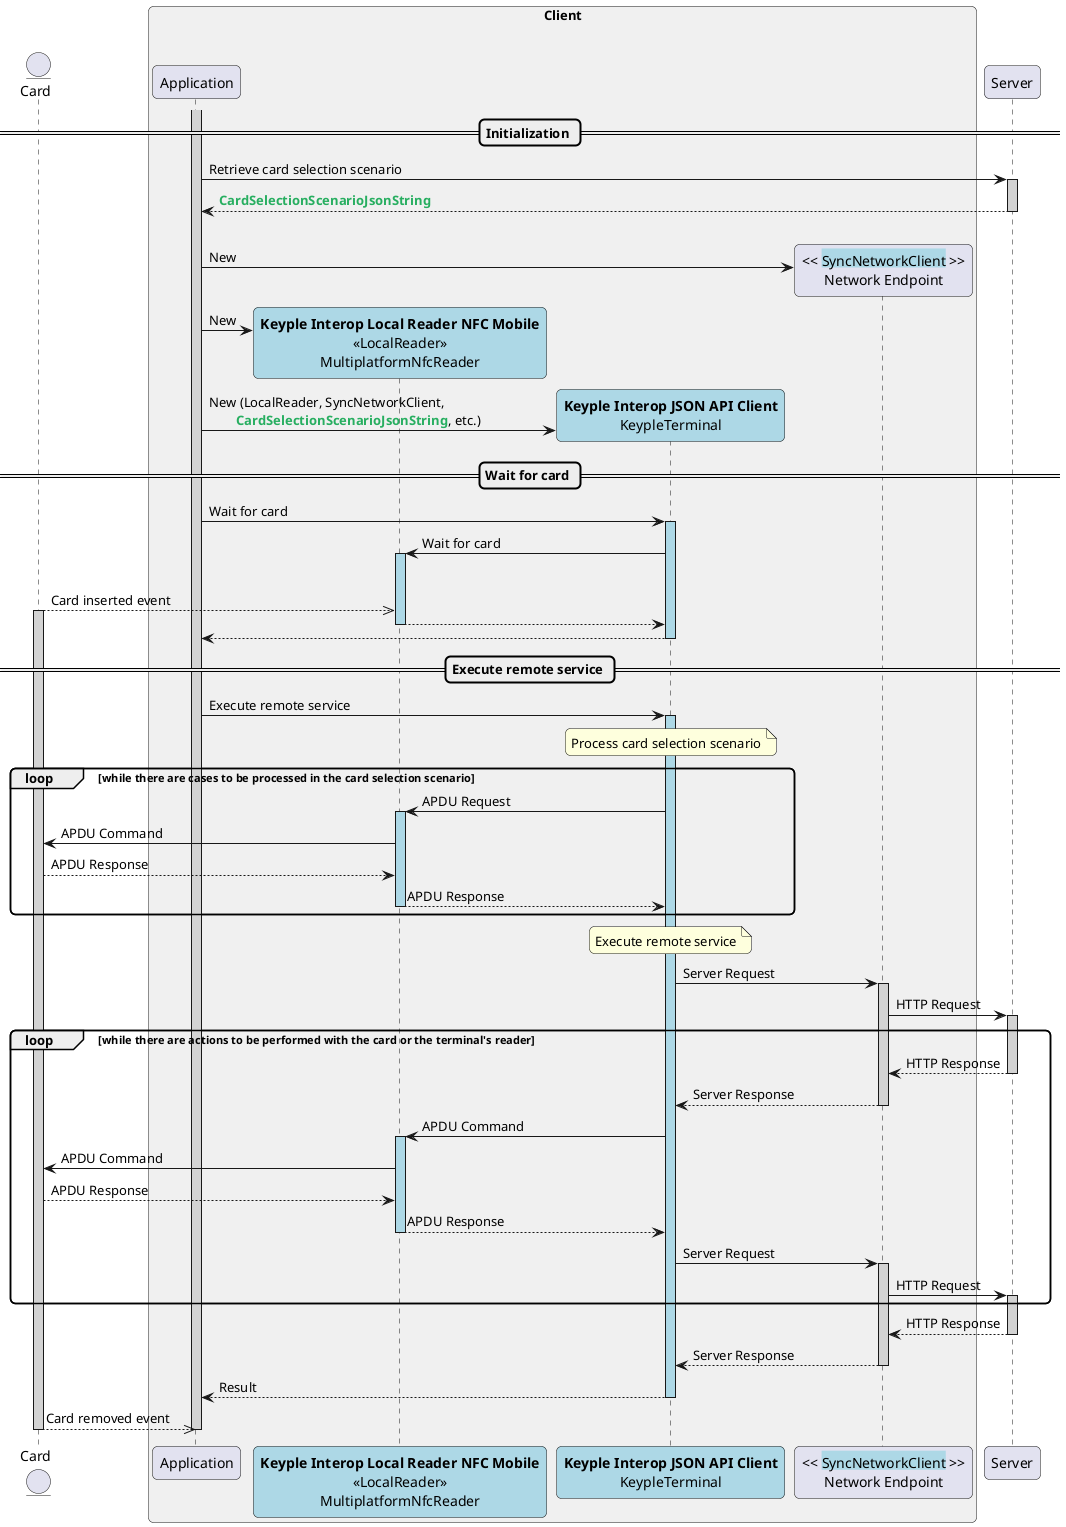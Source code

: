@startuml

' == THEME ==

skinparam RoundCorner 10
'skinparam sequenceArrowThickness 2

' == CONTENT ==

entity "Card" as card
box "Client" #F0F0F0
participant "Application" as client
participant "**Keyple Interop Local Reader NFC Mobile**\n<< LocalReader >>\nMultiplatformNfcReader" as localreader #LightBlue
participant "**Keyple Interop JSON API Client**\nKeypleTerminal" as jsonapiclient #LightBlue
participant "<< <back:#LightBlue>SyncNetworkClient</back> >>\nNetwork Endpoint" as endpointclient
end box
participant "Server" as server

== Initialization ==

activate client #LightGrey
client -> server ++ #LightGrey : Retrieve card selection scenario
return <color:#27AE60>**CardSelectionScenarioJsonString**

|||

client -> endpointclient ** : New
client -> localreader ** : New
client -> jsonapiclient ** : New (LocalReader, SyncNetworkClient,\n\t<color:#27AE60>**CardSelectionScenarioJsonString**</color>, etc.)

== Wait for card ==

client -> jsonapiclient ++ #LightBlue : Wait for card

jsonapiclient -> localreader ++ #LightBlue : Wait for card

|||

card -->> localreader #LightGrey : Card inserted event
activate card #LightGrey

jsonapiclient <-- localreader --

client <-- jsonapiclient --

== Execute remote service ==

client -> jsonapiclient ++ #LightBlue : Execute remote service

note over jsonapiclient
    Process card selection scenario
end note

loop while there are cases to be processed in the card selection scenario
    jsonapiclient -> localreader ++ #LightBlue : APDU Request
    localreader -> card : APDU Command
    localreader <-- card : APDU Response
    jsonapiclient <-- localreader -- : APDU Response
end

note over jsonapiclient
    Execute remote service
end note

jsonapiclient -> endpointclient ++ #LightGrey : Server Request
endpointclient -> server ++ #LightGrey : HTTP Request

loop while there are actions to be performed with the card or the terminal's reader
    endpointclient <-- server -- : HTTP Response
    jsonapiclient <-- endpointclient -- : Server Response
    jsonapiclient -> localreader ++ #LightBlue : APDU Command
    localreader -> card : APDU Command
    localreader <-- card : APDU Response
    jsonapiclient <-- localreader -- : APDU Response
    jsonapiclient -> endpointclient ++ #LightGrey : Server Request
    endpointclient -> server ++ #LightGrey : HTTP Request
end

endpointclient <-- server -- : HTTP Response
jsonapiclient <-- endpointclient -- : Server Response

client <-- jsonapiclient -- : Result

card -->> client -- : Card removed event
deactivate client
deactivate card

@enduml